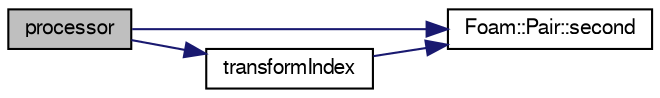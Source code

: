 digraph "processor"
{
  bgcolor="transparent";
  edge [fontname="FreeSans",fontsize="10",labelfontname="FreeSans",labelfontsize="10"];
  node [fontname="FreeSans",fontsize="10",shape=record];
  rankdir="LR";
  Node243 [label="processor",height=0.2,width=0.4,color="black", fillcolor="grey75", style="filled", fontcolor="black"];
  Node243 -> Node244 [color="midnightblue",fontsize="10",style="solid",fontname="FreeSans"];
  Node244 [label="Foam::Pair::second",height=0.2,width=0.4,color="black",URL="$a27638.html#a8830e4ad5e9523343cc9288f59931b5f",tooltip="Return second. "];
  Node243 -> Node245 [color="midnightblue",fontsize="10",style="solid",fontname="FreeSans"];
  Node245 [label="transformIndex",height=0.2,width=0.4,color="black",URL="$a27690.html#a045b8e246ccc41fb39e9918a1c9fb783",tooltip="Transform carried by the object. "];
  Node245 -> Node244 [color="midnightblue",fontsize="10",style="solid",fontname="FreeSans"];
}
